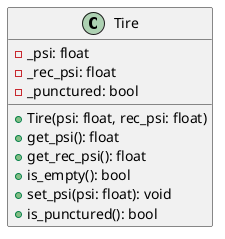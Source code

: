 @startuml Tire

' Define classes
class Tire {
    - _psi: float
    - _rec_psi: float
    - _punctured: bool
    + Tire(psi: float, rec_psi: float)
    + get_psi(): float
    + get_rec_psi(): float
    + is_empty(): bool
    + set_psi(psi: float): void
    + is_punctured(): bool
}

@enduml